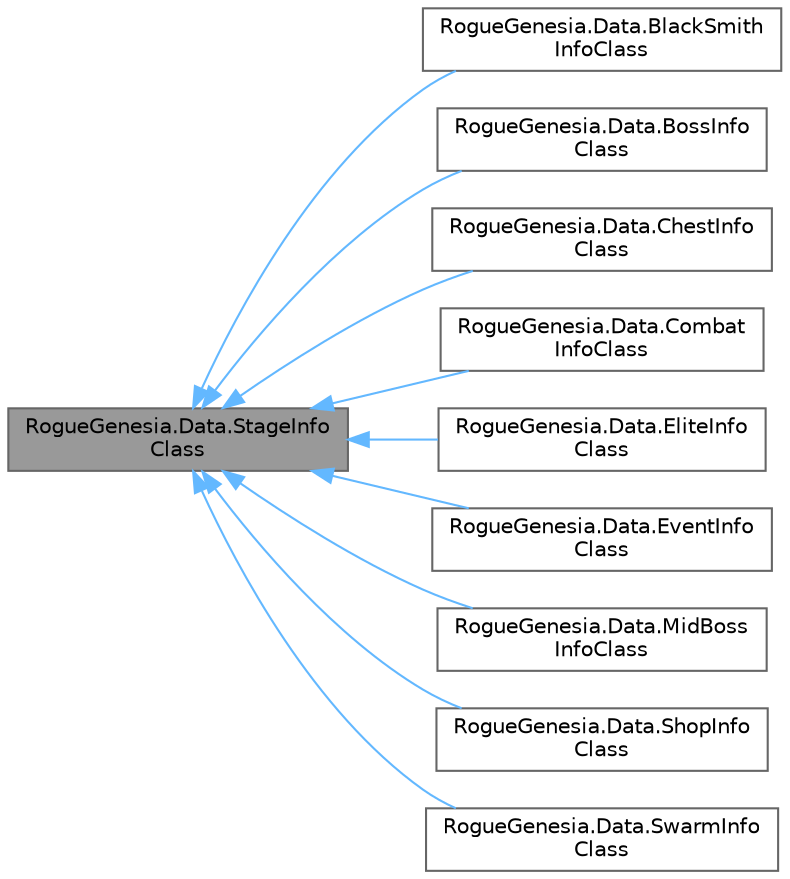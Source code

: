 digraph "RogueGenesia.Data.StageInfoClass"
{
 // LATEX_PDF_SIZE
  bgcolor="transparent";
  edge [fontname=Helvetica,fontsize=10,labelfontname=Helvetica,labelfontsize=10];
  node [fontname=Helvetica,fontsize=10,shape=box,height=0.2,width=0.4];
  rankdir="LR";
  Node1 [label="RogueGenesia.Data.StageInfo\lClass",height=0.2,width=0.4,color="gray40", fillcolor="grey60", style="filled", fontcolor="black",tooltip=" "];
  Node1 -> Node2 [dir="back",color="steelblue1",style="solid"];
  Node2 [label="RogueGenesia.Data.BlackSmith\lInfoClass",height=0.2,width=0.4,color="gray40", fillcolor="white", style="filled",URL="$class_rogue_genesia_1_1_data_1_1_black_smith_info_class.html",tooltip=" "];
  Node1 -> Node3 [dir="back",color="steelblue1",style="solid"];
  Node3 [label="RogueGenesia.Data.BossInfo\lClass",height=0.2,width=0.4,color="gray40", fillcolor="white", style="filled",URL="$class_rogue_genesia_1_1_data_1_1_boss_info_class.html",tooltip=" "];
  Node1 -> Node4 [dir="back",color="steelblue1",style="solid"];
  Node4 [label="RogueGenesia.Data.ChestInfo\lClass",height=0.2,width=0.4,color="gray40", fillcolor="white", style="filled",URL="$class_rogue_genesia_1_1_data_1_1_chest_info_class.html",tooltip=" "];
  Node1 -> Node5 [dir="back",color="steelblue1",style="solid"];
  Node5 [label="RogueGenesia.Data.Combat\lInfoClass",height=0.2,width=0.4,color="gray40", fillcolor="white", style="filled",URL="$class_rogue_genesia_1_1_data_1_1_combat_info_class.html",tooltip=" "];
  Node1 -> Node6 [dir="back",color="steelblue1",style="solid"];
  Node6 [label="RogueGenesia.Data.EliteInfo\lClass",height=0.2,width=0.4,color="gray40", fillcolor="white", style="filled",URL="$class_rogue_genesia_1_1_data_1_1_elite_info_class.html",tooltip=" "];
  Node1 -> Node7 [dir="back",color="steelblue1",style="solid"];
  Node7 [label="RogueGenesia.Data.EventInfo\lClass",height=0.2,width=0.4,color="gray40", fillcolor="white", style="filled",URL="$class_rogue_genesia_1_1_data_1_1_event_info_class.html",tooltip=" "];
  Node1 -> Node8 [dir="back",color="steelblue1",style="solid"];
  Node8 [label="RogueGenesia.Data.MidBoss\lInfoClass",height=0.2,width=0.4,color="gray40", fillcolor="white", style="filled",URL="$class_rogue_genesia_1_1_data_1_1_mid_boss_info_class.html",tooltip=" "];
  Node1 -> Node9 [dir="back",color="steelblue1",style="solid"];
  Node9 [label="RogueGenesia.Data.ShopInfo\lClass",height=0.2,width=0.4,color="gray40", fillcolor="white", style="filled",URL="$class_rogue_genesia_1_1_data_1_1_shop_info_class.html",tooltip=" "];
  Node1 -> Node10 [dir="back",color="steelblue1",style="solid"];
  Node10 [label="RogueGenesia.Data.SwarmInfo\lClass",height=0.2,width=0.4,color="gray40", fillcolor="white", style="filled",URL="$class_rogue_genesia_1_1_data_1_1_swarm_info_class.html",tooltip=" "];
}
